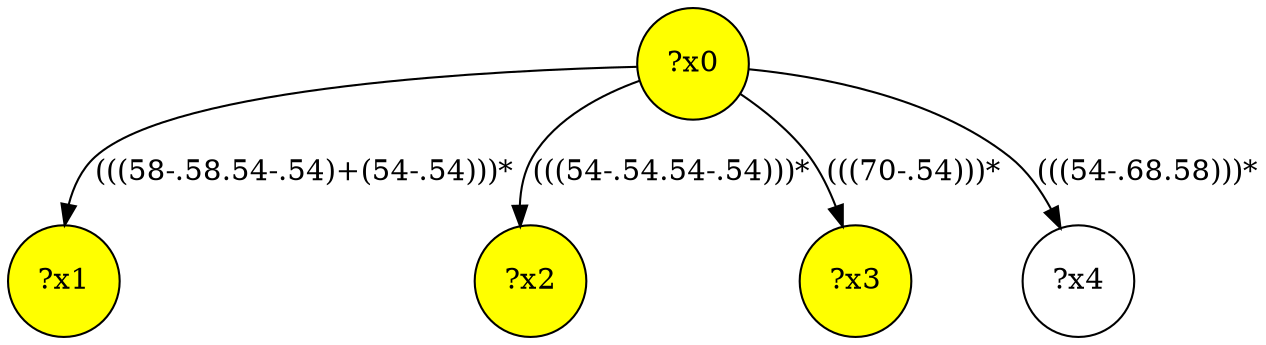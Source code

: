 digraph g {
	x1 [fillcolor="yellow", style="filled," shape=circle, label="?x1"];
	x2 [fillcolor="yellow", style="filled," shape=circle, label="?x2"];
	x0 [fillcolor="yellow", style="filled," shape=circle, label="?x0"];
	x3 [fillcolor="yellow", style="filled," shape=circle, label="?x3"];
	x0 -> x1 [label="(((58-.58.54-.54)+(54-.54)))*"];
	x0 -> x2 [label="(((54-.54.54-.54)))*"];
	x0 -> x3 [label="(((70-.54)))*"];
	x4 [shape=circle, label="?x4"];
	x0 -> x4 [label="(((54-.68.58)))*"];
}
